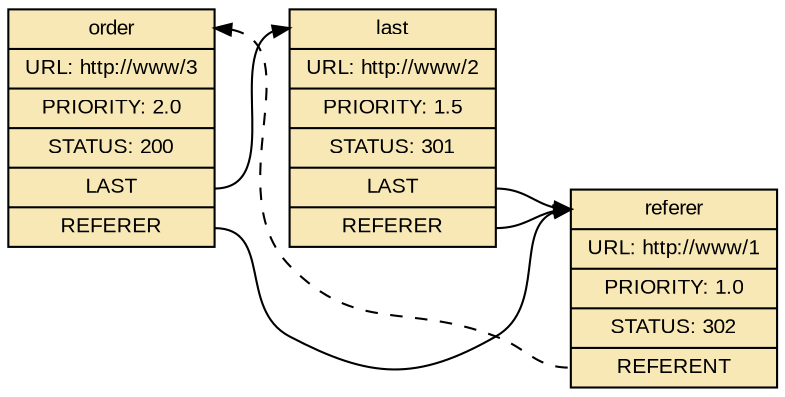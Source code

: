 digraph "iudex-gems" {
  rankdir=LR;
  bgcolor="transparent";
  edge [ arrowsize=0.80 ];
  node [ shape=box, style="filled", fillcolor="#f7e8b5", fontsize=10, fontname=Arial ];

  order        [ shape=record,
                 label="<t>order|URL: http://www/3|PRIORITY: 2.0|STATUS: 200|<l>LAST|<rf>REFERER" ];

  last         [ shape=record,
                 label="<t>last|URL: http://www/2|PRIORITY: 1.5|STATUS: 301|<l>LAST|<rf>REFERER" ];

  referer      [ shape=record,
                 label="<t>referer|URL: http://www/1|PRIORITY: 1.0|STATUS: 302|<rt>REFERENT" ];

  order:rf   -> referer:t;
  order:t    -> referer:rt [ dir=back, style=dashed ];

  order:l    -> last:t [ weight=2 ];
  last:rf    -> referer:t;
  last:l     -> referer:t;
}
